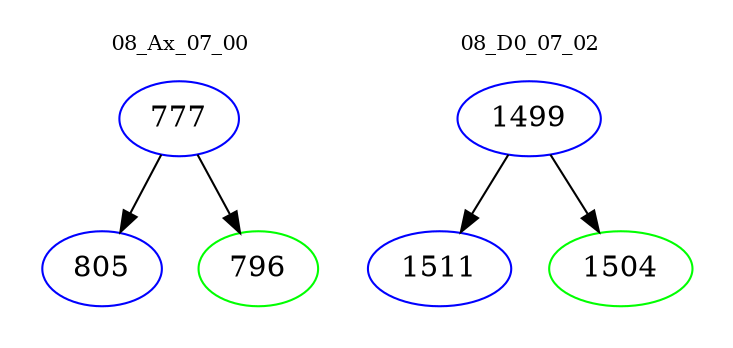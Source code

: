 digraph{
subgraph cluster_0 {
color = white
label = "08_Ax_07_00";
fontsize=10;
T0_777 [label="777", color="blue"]
T0_777 -> T0_805 [color="black"]
T0_805 [label="805", color="blue"]
T0_777 -> T0_796 [color="black"]
T0_796 [label="796", color="green"]
}
subgraph cluster_1 {
color = white
label = "08_D0_07_02";
fontsize=10;
T1_1499 [label="1499", color="blue"]
T1_1499 -> T1_1511 [color="black"]
T1_1511 [label="1511", color="blue"]
T1_1499 -> T1_1504 [color="black"]
T1_1504 [label="1504", color="green"]
}
}
